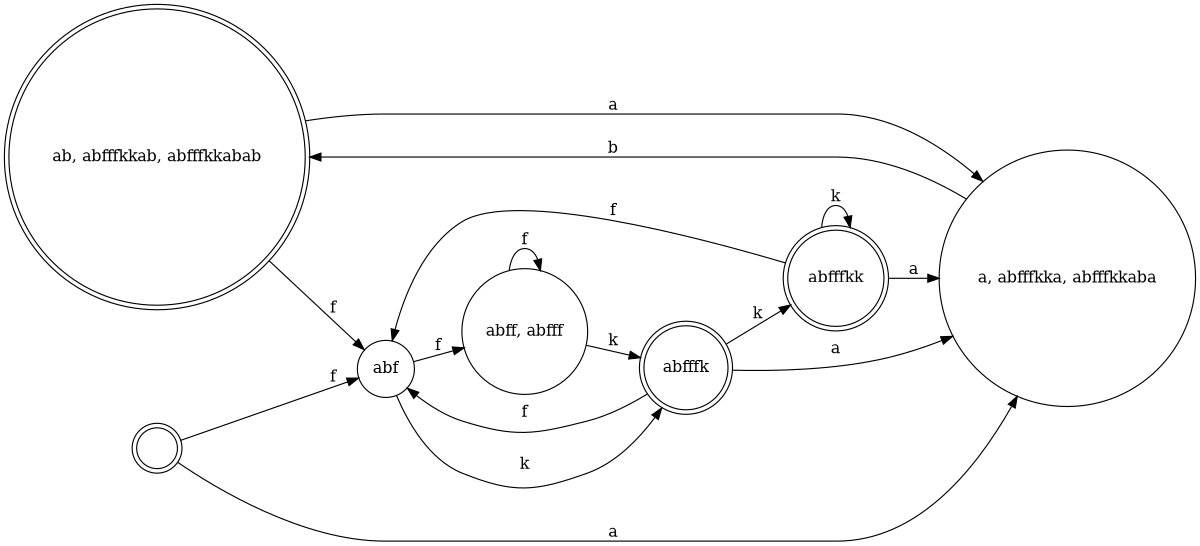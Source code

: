 digraph {
  rankdir=LR;
  size="8,5"
  node[shape=doublecircle,label=""]; 3 6 1 5;
  node[shape=circle,label=""];
 4[label="abf"];
 1[label=""];
 5[label="abfffk"];
 2[label="a, abfffkka, abfffkkaba"];
 6[label="abfffkk"];
 7[label="abff, abfff"];
 3[label="ab, abfffkkab, abfffkkabab"];
  4 -> 7[label="f"];
  4 -> 5[label="k"];
  1 -> 2[label="a"];
  1 -> 4[label="f"];
  5 -> 4[label="f"];
  5 -> 6[label="k"];
  5 -> 2[label="a"];
  2 -> 3[label="b"];
  6 -> 4[label="f"];
  6 -> 6[label="k"];
  6 -> 2[label="a"];
  7 -> 7[label="f"];
  7 -> 5[label="k"];
  3 -> 2[label="a"];
  3 -> 4[label="f"];
}